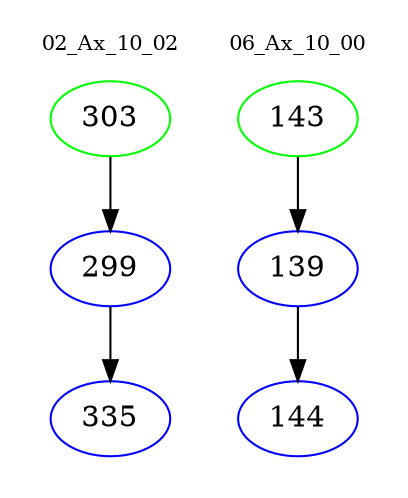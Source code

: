 digraph{
subgraph cluster_0 {
color = white
label = "02_Ax_10_02";
fontsize=10;
T0_303 [label="303", color="green"]
T0_303 -> T0_299 [color="black"]
T0_299 [label="299", color="blue"]
T0_299 -> T0_335 [color="black"]
T0_335 [label="335", color="blue"]
}
subgraph cluster_1 {
color = white
label = "06_Ax_10_00";
fontsize=10;
T1_143 [label="143", color="green"]
T1_143 -> T1_139 [color="black"]
T1_139 [label="139", color="blue"]
T1_139 -> T1_144 [color="black"]
T1_144 [label="144", color="blue"]
}
}
